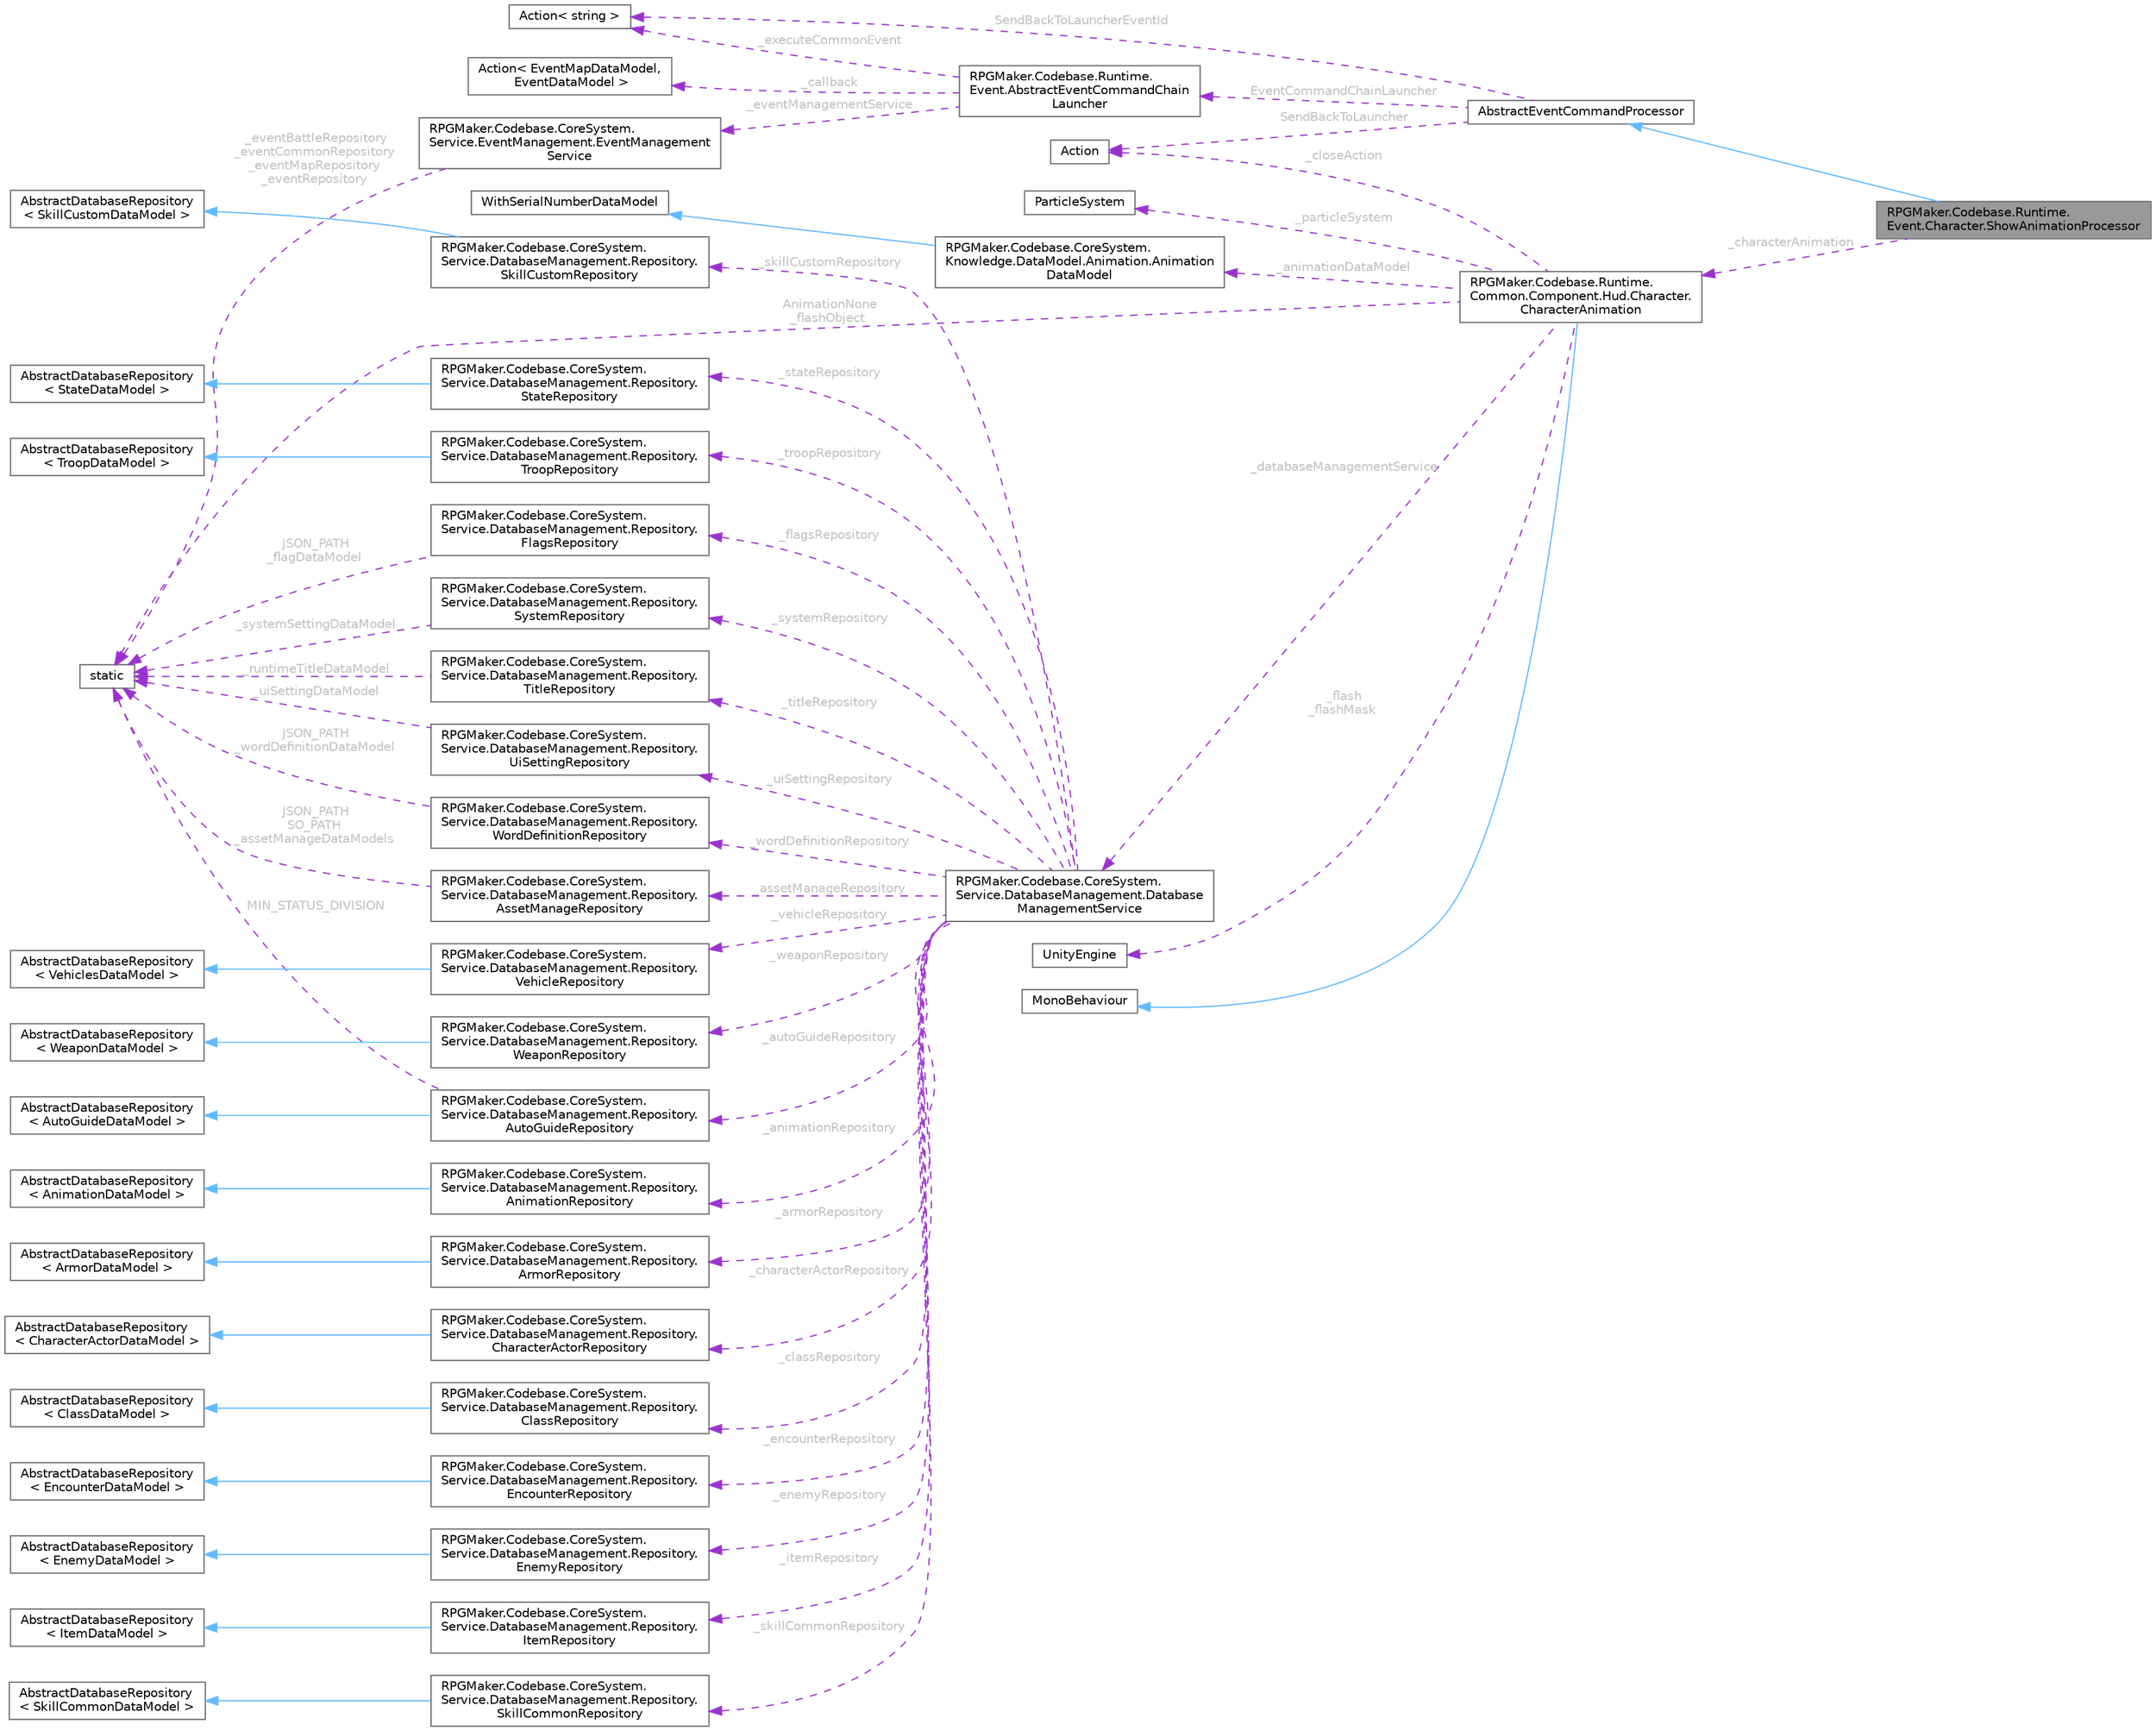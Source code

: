 digraph "RPGMaker.Codebase.Runtime.Event.Character.ShowAnimationProcessor"
{
 // LATEX_PDF_SIZE
  bgcolor="transparent";
  edge [fontname=Helvetica,fontsize=10,labelfontname=Helvetica,labelfontsize=10];
  node [fontname=Helvetica,fontsize=10,shape=box,height=0.2,width=0.4];
  rankdir="LR";
  Node1 [id="Node000001",label="RPGMaker.Codebase.Runtime.\lEvent.Character.ShowAnimationProcessor",height=0.2,width=0.4,color="gray40", fillcolor="grey60", style="filled", fontcolor="black",tooltip="😁 （※翻訳者追記） いわゆるプログラムで言う所の、インストラクション（Instruction；命令）だ。つまりこれは、アニメーション表示命令"];
  Node2 -> Node1 [id="edge1_Node000001_Node000002",dir="back",color="steelblue1",style="solid",tooltip=" "];
  Node2 [id="Node000002",label="AbstractEventCommandProcessor",height=0.2,width=0.4,color="gray40", fillcolor="white", style="filled",URL="$d9/de5/class_r_p_g_maker_1_1_codebase_1_1_runtime_1_1_event_1_1_abstract_event_command_processor.html",tooltip="（※翻訳者追記） いわゆるプログラムで言う所の、インストラクション（Instruction；命令）だ。その抽象クラス"];
  Node3 -> Node2 [id="edge2_Node000002_Node000003",dir="back",color="darkorchid3",style="dashed",tooltip=" ",label=" EventCommandChainLauncher",fontcolor="grey" ];
  Node3 [id="Node000003",label="RPGMaker.Codebase.Runtime.\lEvent.AbstractEventCommandChain\lLauncher",height=0.2,width=0.4,color="gray40", fillcolor="white", style="filled",URL="$d4/dd0/class_r_p_g_maker_1_1_codebase_1_1_runtime_1_1_event_1_1_abstract_event_command_chain_launcher.html",tooltip="イベントのChainLauncherの基底クラス"];
  Node4 -> Node3 [id="edge3_Node000003_Node000004",dir="back",color="darkorchid3",style="dashed",tooltip=" ",label=" _callback",fontcolor="grey" ];
  Node4 [id="Node000004",label="Action\< EventMapDataModel,\l EventDataModel \>",height=0.2,width=0.4,color="gray40", fillcolor="white", style="filled",tooltip=" "];
  Node5 -> Node3 [id="edge4_Node000003_Node000005",dir="back",color="darkorchid3",style="dashed",tooltip=" ",label=" _executeCommonEvent",fontcolor="grey" ];
  Node5 [id="Node000005",label="Action\< string \>",height=0.2,width=0.4,color="gray40", fillcolor="white", style="filled",tooltip=" "];
  Node6 -> Node3 [id="edge5_Node000003_Node000006",dir="back",color="darkorchid3",style="dashed",tooltip=" ",label=" _eventManagementService",fontcolor="grey" ];
  Node6 [id="Node000006",label="RPGMaker.Codebase.CoreSystem.\lService.EventManagement.EventManagement\lService",height=0.2,width=0.4,color="gray40", fillcolor="white", style="filled",URL="$d5/d7b/class_r_p_g_maker_1_1_codebase_1_1_core_system_1_1_service_1_1_event_management_1_1_event_management_service.html",tooltip="😁 イベント管理サービス"];
  Node7 -> Node6 [id="edge6_Node000006_Node000007",dir="back",color="darkorchid3",style="dashed",tooltip=" ",label=" _eventBattleRepository\n_eventCommonRepository\n_eventMapRepository\n_eventRepository",fontcolor="grey" ];
  Node7 [id="Node000007",label="static",height=0.2,width=0.4,color="gray40", fillcolor="white", style="filled",tooltip=" "];
  Node8 -> Node2 [id="edge7_Node000002_Node000008",dir="back",color="darkorchid3",style="dashed",tooltip=" ",label=" SendBackToLauncher",fontcolor="grey" ];
  Node8 [id="Node000008",label="Action",height=0.2,width=0.4,color="gray40", fillcolor="white", style="filled",tooltip=" "];
  Node5 -> Node2 [id="edge8_Node000002_Node000005",dir="back",color="darkorchid3",style="dashed",tooltip=" ",label=" SendBackToLauncherEventId",fontcolor="grey" ];
  Node9 -> Node1 [id="edge9_Node000001_Node000009",dir="back",color="darkorchid3",style="dashed",tooltip=" ",label=" _characterAnimation",fontcolor="grey" ];
  Node9 [id="Node000009",label="RPGMaker.Codebase.Runtime.\lCommon.Component.Hud.Character.\lCharacterAnimation",height=0.2,width=0.4,color="gray40", fillcolor="white", style="filled",URL="$d5/d20/class_r_p_g_maker_1_1_codebase_1_1_runtime_1_1_common_1_1_component_1_1_hud_1_1_character_1_1_character_animation.html",tooltip="😁 キャラクター・アニメーション"];
  Node10 -> Node9 [id="edge10_Node000009_Node000010",dir="back",color="steelblue1",style="solid",tooltip=" "];
  Node10 [id="Node000010",label="MonoBehaviour",height=0.2,width=0.4,color="gray40", fillcolor="white", style="filled",tooltip=" "];
  Node8 -> Node9 [id="edge11_Node000009_Node000008",dir="back",color="darkorchid3",style="dashed",tooltip=" ",label=" _closeAction",fontcolor="grey" ];
  Node11 -> Node9 [id="edge12_Node000009_Node000011",dir="back",color="darkorchid3",style="dashed",tooltip=" ",label=" _databaseManagementService",fontcolor="grey" ];
  Node11 [id="Node000011",label="RPGMaker.Codebase.CoreSystem.\lService.DatabaseManagement.Database\lManagementService",height=0.2,width=0.4,color="gray40", fillcolor="white", style="filled",URL="$db/db0/class_r_p_g_maker_1_1_codebase_1_1_core_system_1_1_service_1_1_database_management_1_1_database_management_service.html",tooltip="😁 データベース管理サービス"];
  Node12 -> Node11 [id="edge13_Node000011_Node000012",dir="back",color="darkorchid3",style="dashed",tooltip=" ",label=" _animationRepository",fontcolor="grey" ];
  Node12 [id="Node000012",label="RPGMaker.Codebase.CoreSystem.\lService.DatabaseManagement.Repository.\lAnimationRepository",height=0.2,width=0.4,color="gray40", fillcolor="white", style="filled",URL="$d5/deb/class_r_p_g_maker_1_1_codebase_1_1_core_system_1_1_service_1_1_database_management_1_1_repository_1_1_animation_repository.html",tooltip="😁 アニメーション置き場"];
  Node13 -> Node12 [id="edge14_Node000012_Node000013",dir="back",color="steelblue1",style="solid",tooltip=" "];
  Node13 [id="Node000013",label="AbstractDatabaseRepository\l\< AnimationDataModel \>",height=0.2,width=0.4,color="gray40", fillcolor="white", style="filled",tooltip=" "];
  Node14 -> Node11 [id="edge15_Node000011_Node000014",dir="back",color="darkorchid3",style="dashed",tooltip=" ",label=" _armorRepository",fontcolor="grey" ];
  Node14 [id="Node000014",label="RPGMaker.Codebase.CoreSystem.\lService.DatabaseManagement.Repository.\lArmorRepository",height=0.2,width=0.4,color="gray40", fillcolor="white", style="filled",URL="$d5/d5e/class_r_p_g_maker_1_1_codebase_1_1_core_system_1_1_service_1_1_database_management_1_1_repository_1_1_armor_repository.html",tooltip="😁 防具置き場"];
  Node15 -> Node14 [id="edge16_Node000014_Node000015",dir="back",color="steelblue1",style="solid",tooltip=" "];
  Node15 [id="Node000015",label="AbstractDatabaseRepository\l\< ArmorDataModel \>",height=0.2,width=0.4,color="gray40", fillcolor="white", style="filled",tooltip=" "];
  Node16 -> Node11 [id="edge17_Node000011_Node000016",dir="back",color="darkorchid3",style="dashed",tooltip=" ",label=" _assetManageRepository",fontcolor="grey" ];
  Node16 [id="Node000016",label="RPGMaker.Codebase.CoreSystem.\lService.DatabaseManagement.Repository.\lAssetManageRepository",height=0.2,width=0.4,color="gray40", fillcolor="white", style="filled",URL="$d7/db3/class_r_p_g_maker_1_1_codebase_1_1_core_system_1_1_service_1_1_database_management_1_1_repository_1_1_asset_manage_repository.html",tooltip="😁 資産管理置き場"];
  Node7 -> Node16 [id="edge18_Node000016_Node000007",dir="back",color="darkorchid3",style="dashed",tooltip=" ",label=" JSON_PATH\nSO_PATH\n_assetManageDataModels",fontcolor="grey" ];
  Node17 -> Node11 [id="edge19_Node000011_Node000017",dir="back",color="darkorchid3",style="dashed",tooltip=" ",label=" _autoGuideRepository",fontcolor="grey" ];
  Node17 [id="Node000017",label="RPGMaker.Codebase.CoreSystem.\lService.DatabaseManagement.Repository.\lAutoGuideRepository",height=0.2,width=0.4,color="gray40", fillcolor="white", style="filled",URL="$dc/d23/class_r_p_g_maker_1_1_codebase_1_1_core_system_1_1_service_1_1_database_management_1_1_repository_1_1_auto_guide_repository.html",tooltip="😁 自動ガイド置き場"];
  Node18 -> Node17 [id="edge20_Node000017_Node000018",dir="back",color="steelblue1",style="solid",tooltip=" "];
  Node18 [id="Node000018",label="AbstractDatabaseRepository\l\< AutoGuideDataModel \>",height=0.2,width=0.4,color="gray40", fillcolor="white", style="filled",tooltip=" "];
  Node7 -> Node17 [id="edge21_Node000017_Node000007",dir="back",color="darkorchid3",style="dashed",tooltip=" ",label=" MIN_STATUS_DIVISION",fontcolor="grey" ];
  Node19 -> Node11 [id="edge22_Node000011_Node000019",dir="back",color="darkorchid3",style="dashed",tooltip=" ",label=" _characterActorRepository",fontcolor="grey" ];
  Node19 [id="Node000019",label="RPGMaker.Codebase.CoreSystem.\lService.DatabaseManagement.Repository.\lCharacterActorRepository",height=0.2,width=0.4,color="gray40", fillcolor="white", style="filled",URL="$dc/d27/class_r_p_g_maker_1_1_codebase_1_1_core_system_1_1_service_1_1_database_management_1_1_repositor67544213d6af3013901ca89c3e4d5d21.html",tooltip="😁 キャラクター・アクター置き場"];
  Node20 -> Node19 [id="edge23_Node000019_Node000020",dir="back",color="steelblue1",style="solid",tooltip=" "];
  Node20 [id="Node000020",label="AbstractDatabaseRepository\l\< CharacterActorDataModel \>",height=0.2,width=0.4,color="gray40", fillcolor="white", style="filled",tooltip=" "];
  Node21 -> Node11 [id="edge24_Node000011_Node000021",dir="back",color="darkorchid3",style="dashed",tooltip=" ",label=" _classRepository",fontcolor="grey" ];
  Node21 [id="Node000021",label="RPGMaker.Codebase.CoreSystem.\lService.DatabaseManagement.Repository.\lClassRepository",height=0.2,width=0.4,color="gray40", fillcolor="white", style="filled",URL="$d5/df3/class_r_p_g_maker_1_1_codebase_1_1_core_system_1_1_service_1_1_database_management_1_1_repository_1_1_class_repository.html",tooltip="😁 クラス置き場"];
  Node22 -> Node21 [id="edge25_Node000021_Node000022",dir="back",color="steelblue1",style="solid",tooltip=" "];
  Node22 [id="Node000022",label="AbstractDatabaseRepository\l\< ClassDataModel \>",height=0.2,width=0.4,color="gray40", fillcolor="white", style="filled",tooltip=" "];
  Node23 -> Node11 [id="edge26_Node000011_Node000023",dir="back",color="darkorchid3",style="dashed",tooltip=" ",label=" _encounterRepository",fontcolor="grey" ];
  Node23 [id="Node000023",label="RPGMaker.Codebase.CoreSystem.\lService.DatabaseManagement.Repository.\lEncounterRepository",height=0.2,width=0.4,color="gray40", fillcolor="white", style="filled",URL="$d3/dae/class_r_p_g_maker_1_1_codebase_1_1_core_system_1_1_service_1_1_database_management_1_1_repository_1_1_encounter_repository.html",tooltip="😁 遭遇置き場"];
  Node24 -> Node23 [id="edge27_Node000023_Node000024",dir="back",color="steelblue1",style="solid",tooltip=" "];
  Node24 [id="Node000024",label="AbstractDatabaseRepository\l\< EncounterDataModel \>",height=0.2,width=0.4,color="gray40", fillcolor="white", style="filled",tooltip=" "];
  Node25 -> Node11 [id="edge28_Node000011_Node000025",dir="back",color="darkorchid3",style="dashed",tooltip=" ",label=" _enemyRepository",fontcolor="grey" ];
  Node25 [id="Node000025",label="RPGMaker.Codebase.CoreSystem.\lService.DatabaseManagement.Repository.\lEnemyRepository",height=0.2,width=0.4,color="gray40", fillcolor="white", style="filled",URL="$d4/d59/class_r_p_g_maker_1_1_codebase_1_1_core_system_1_1_service_1_1_database_management_1_1_repository_1_1_enemy_repository.html",tooltip="😁 敵置き場"];
  Node26 -> Node25 [id="edge29_Node000025_Node000026",dir="back",color="steelblue1",style="solid",tooltip=" "];
  Node26 [id="Node000026",label="AbstractDatabaseRepository\l\< EnemyDataModel \>",height=0.2,width=0.4,color="gray40", fillcolor="white", style="filled",tooltip=" "];
  Node27 -> Node11 [id="edge30_Node000011_Node000027",dir="back",color="darkorchid3",style="dashed",tooltip=" ",label=" _flagsRepository",fontcolor="grey" ];
  Node27 [id="Node000027",label="RPGMaker.Codebase.CoreSystem.\lService.DatabaseManagement.Repository.\lFlagsRepository",height=0.2,width=0.4,color="gray40", fillcolor="white", style="filled",URL="$dd/db4/class_r_p_g_maker_1_1_codebase_1_1_core_system_1_1_service_1_1_database_management_1_1_repository_1_1_flags_repository.html",tooltip="😁 フラグ置き場"];
  Node7 -> Node27 [id="edge31_Node000027_Node000007",dir="back",color="darkorchid3",style="dashed",tooltip=" ",label=" JSON_PATH\n_flagDataModel",fontcolor="grey" ];
  Node28 -> Node11 [id="edge32_Node000011_Node000028",dir="back",color="darkorchid3",style="dashed",tooltip=" ",label=" _itemRepository",fontcolor="grey" ];
  Node28 [id="Node000028",label="RPGMaker.Codebase.CoreSystem.\lService.DatabaseManagement.Repository.\lItemRepository",height=0.2,width=0.4,color="gray40", fillcolor="white", style="filled",URL="$dd/d1d/class_r_p_g_maker_1_1_codebase_1_1_core_system_1_1_service_1_1_database_management_1_1_repository_1_1_item_repository.html",tooltip="😁 アイテム置き場"];
  Node29 -> Node28 [id="edge33_Node000028_Node000029",dir="back",color="steelblue1",style="solid",tooltip=" "];
  Node29 [id="Node000029",label="AbstractDatabaseRepository\l\< ItemDataModel \>",height=0.2,width=0.4,color="gray40", fillcolor="white", style="filled",tooltip=" "];
  Node30 -> Node11 [id="edge34_Node000011_Node000030",dir="back",color="darkorchid3",style="dashed",tooltip=" ",label=" _skillCommonRepository",fontcolor="grey" ];
  Node30 [id="Node000030",label="RPGMaker.Codebase.CoreSystem.\lService.DatabaseManagement.Repository.\lSkillCommonRepository",height=0.2,width=0.4,color="gray40", fillcolor="white", style="filled",URL="$da/d52/class_r_p_g_maker_1_1_codebase_1_1_core_system_1_1_service_1_1_database_management_1_1_repository_1_1_skill_common_repository.html",tooltip="😁 スキル共通置き場"];
  Node31 -> Node30 [id="edge35_Node000030_Node000031",dir="back",color="steelblue1",style="solid",tooltip=" "];
  Node31 [id="Node000031",label="AbstractDatabaseRepository\l\< SkillCommonDataModel \>",height=0.2,width=0.4,color="gray40", fillcolor="white", style="filled",tooltip=" "];
  Node32 -> Node11 [id="edge36_Node000011_Node000032",dir="back",color="darkorchid3",style="dashed",tooltip=" ",label=" _skillCustomRepository",fontcolor="grey" ];
  Node32 [id="Node000032",label="RPGMaker.Codebase.CoreSystem.\lService.DatabaseManagement.Repository.\lSkillCustomRepository",height=0.2,width=0.4,color="gray40", fillcolor="white", style="filled",URL="$df/d9d/class_r_p_g_maker_1_1_codebase_1_1_core_system_1_1_service_1_1_database_management_1_1_repository_1_1_skill_custom_repository.html",tooltip="😁 スキル・カスタム置き場"];
  Node33 -> Node32 [id="edge37_Node000032_Node000033",dir="back",color="steelblue1",style="solid",tooltip=" "];
  Node33 [id="Node000033",label="AbstractDatabaseRepository\l\< SkillCustomDataModel \>",height=0.2,width=0.4,color="gray40", fillcolor="white", style="filled",tooltip=" "];
  Node34 -> Node11 [id="edge38_Node000011_Node000034",dir="back",color="darkorchid3",style="dashed",tooltip=" ",label=" _stateRepository",fontcolor="grey" ];
  Node34 [id="Node000034",label="RPGMaker.Codebase.CoreSystem.\lService.DatabaseManagement.Repository.\lStateRepository",height=0.2,width=0.4,color="gray40", fillcolor="white", style="filled",URL="$d0/d34/class_r_p_g_maker_1_1_codebase_1_1_core_system_1_1_service_1_1_database_management_1_1_repository_1_1_state_repository.html",tooltip="😁 状態置き場"];
  Node35 -> Node34 [id="edge39_Node000034_Node000035",dir="back",color="steelblue1",style="solid",tooltip=" "];
  Node35 [id="Node000035",label="AbstractDatabaseRepository\l\< StateDataModel \>",height=0.2,width=0.4,color="gray40", fillcolor="white", style="filled",tooltip=" "];
  Node36 -> Node11 [id="edge40_Node000011_Node000036",dir="back",color="darkorchid3",style="dashed",tooltip=" ",label=" _systemRepository",fontcolor="grey" ];
  Node36 [id="Node000036",label="RPGMaker.Codebase.CoreSystem.\lService.DatabaseManagement.Repository.\lSystemRepository",height=0.2,width=0.4,color="gray40", fillcolor="white", style="filled",URL="$d6/d55/class_r_p_g_maker_1_1_codebase_1_1_core_system_1_1_service_1_1_database_management_1_1_repository_1_1_system_repository.html",tooltip="😁 システム置き場"];
  Node7 -> Node36 [id="edge41_Node000036_Node000007",dir="back",color="darkorchid3",style="dashed",tooltip=" ",label=" _systemSettingDataModel",fontcolor="grey" ];
  Node37 -> Node11 [id="edge42_Node000011_Node000037",dir="back",color="darkorchid3",style="dashed",tooltip=" ",label=" _titleRepository",fontcolor="grey" ];
  Node37 [id="Node000037",label="RPGMaker.Codebase.CoreSystem.\lService.DatabaseManagement.Repository.\lTitleRepository",height=0.2,width=0.4,color="gray40", fillcolor="white", style="filled",URL="$d6/d61/class_r_p_g_maker_1_1_codebase_1_1_core_system_1_1_service_1_1_database_management_1_1_repository_1_1_title_repository.html",tooltip="😁 タイトル置き場"];
  Node7 -> Node37 [id="edge43_Node000037_Node000007",dir="back",color="darkorchid3",style="dashed",tooltip=" ",label=" _runtimeTitleDataModel",fontcolor="grey" ];
  Node38 -> Node11 [id="edge44_Node000011_Node000038",dir="back",color="darkorchid3",style="dashed",tooltip=" ",label=" _troopRepository",fontcolor="grey" ];
  Node38 [id="Node000038",label="RPGMaker.Codebase.CoreSystem.\lService.DatabaseManagement.Repository.\lTroopRepository",height=0.2,width=0.4,color="gray40", fillcolor="white", style="filled",URL="$d6/d3e/class_r_p_g_maker_1_1_codebase_1_1_core_system_1_1_service_1_1_database_management_1_1_repository_1_1_troop_repository.html",tooltip="😁 部隊置き場"];
  Node39 -> Node38 [id="edge45_Node000038_Node000039",dir="back",color="steelblue1",style="solid",tooltip=" "];
  Node39 [id="Node000039",label="AbstractDatabaseRepository\l\< TroopDataModel \>",height=0.2,width=0.4,color="gray40", fillcolor="white", style="filled",tooltip=" "];
  Node40 -> Node11 [id="edge46_Node000011_Node000040",dir="back",color="darkorchid3",style="dashed",tooltip=" ",label=" _uiSettingRepository",fontcolor="grey" ];
  Node40 [id="Node000040",label="RPGMaker.Codebase.CoreSystem.\lService.DatabaseManagement.Repository.\lUiSettingRepository",height=0.2,width=0.4,color="gray40", fillcolor="white", style="filled",URL="$de/d41/class_r_p_g_maker_1_1_codebase_1_1_core_system_1_1_service_1_1_database_management_1_1_repository_1_1_ui_setting_repository.html",tooltip="😁 ユーザー・インターフェース設定置き場"];
  Node7 -> Node40 [id="edge47_Node000040_Node000007",dir="back",color="darkorchid3",style="dashed",tooltip=" ",label=" _uiSettingDataModel",fontcolor="grey" ];
  Node41 -> Node11 [id="edge48_Node000011_Node000041",dir="back",color="darkorchid3",style="dashed",tooltip=" ",label=" _vehicleRepository",fontcolor="grey" ];
  Node41 [id="Node000041",label="RPGMaker.Codebase.CoreSystem.\lService.DatabaseManagement.Repository.\lVehicleRepository",height=0.2,width=0.4,color="gray40", fillcolor="white", style="filled",URL="$dc/dcd/class_r_p_g_maker_1_1_codebase_1_1_core_system_1_1_service_1_1_database_management_1_1_repository_1_1_vehicle_repository.html",tooltip="😁 乗り物置き場"];
  Node42 -> Node41 [id="edge49_Node000041_Node000042",dir="back",color="steelblue1",style="solid",tooltip=" "];
  Node42 [id="Node000042",label="AbstractDatabaseRepository\l\< VehiclesDataModel \>",height=0.2,width=0.4,color="gray40", fillcolor="white", style="filled",tooltip=" "];
  Node43 -> Node11 [id="edge50_Node000011_Node000043",dir="back",color="darkorchid3",style="dashed",tooltip=" ",label=" _weaponRepository",fontcolor="grey" ];
  Node43 [id="Node000043",label="RPGMaker.Codebase.CoreSystem.\lService.DatabaseManagement.Repository.\lWeaponRepository",height=0.2,width=0.4,color="gray40", fillcolor="white", style="filled",URL="$de/d23/class_r_p_g_maker_1_1_codebase_1_1_core_system_1_1_service_1_1_database_management_1_1_repository_1_1_weapon_repository.html",tooltip="😁 武器置き場"];
  Node44 -> Node43 [id="edge51_Node000043_Node000044",dir="back",color="steelblue1",style="solid",tooltip=" "];
  Node44 [id="Node000044",label="AbstractDatabaseRepository\l\< WeaponDataModel \>",height=0.2,width=0.4,color="gray40", fillcolor="white", style="filled",tooltip=" "];
  Node45 -> Node11 [id="edge52_Node000011_Node000045",dir="back",color="darkorchid3",style="dashed",tooltip=" ",label=" _wordDefinitionRepository",fontcolor="grey" ];
  Node45 [id="Node000045",label="RPGMaker.Codebase.CoreSystem.\lService.DatabaseManagement.Repository.\lWordDefinitionRepository",height=0.2,width=0.4,color="gray40", fillcolor="white", style="filled",URL="$d0/d25/class_r_p_g_maker_1_1_codebase_1_1_core_system_1_1_service_1_1_database_management_1_1_repositor810f9e3871d1afeaa788d9c5df5cdd13.html",tooltip="😁 単語定義置き場"];
  Node7 -> Node45 [id="edge53_Node000045_Node000007",dir="back",color="darkorchid3",style="dashed",tooltip=" ",label=" JSON_PATH\n_wordDefinitionDataModel",fontcolor="grey" ];
  Node46 -> Node9 [id="edge54_Node000009_Node000046",dir="back",color="darkorchid3",style="dashed",tooltip=" ",label=" _particleSystem",fontcolor="grey" ];
  Node46 [id="Node000046",label="ParticleSystem",height=0.2,width=0.4,color="gray40", fillcolor="white", style="filled",tooltip=" "];
  Node47 -> Node9 [id="edge55_Node000009_Node000047",dir="back",color="darkorchid3",style="dashed",tooltip=" ",label=" _animationDataModel",fontcolor="grey" ];
  Node47 [id="Node000047",label="RPGMaker.Codebase.CoreSystem.\lKnowledge.DataModel.Animation.Animation\lDataModel",height=0.2,width=0.4,color="gray40", fillcolor="white", style="filled",URL="$db/dab/class_r_p_g_maker_1_1_codebase_1_1_core_system_1_1_knowledge_1_1_data_model_1_1_animation_1_1_animation_data_model.html",tooltip="😁 アニメーション・データ・モデル"];
  Node48 -> Node47 [id="edge56_Node000047_Node000048",dir="back",color="steelblue1",style="solid",tooltip=" "];
  Node48 [id="Node000048",label="WithSerialNumberDataModel",height=0.2,width=0.4,color="gray40", fillcolor="white", style="filled",tooltip=" "];
  Node7 -> Node9 [id="edge57_Node000009_Node000007",dir="back",color="darkorchid3",style="dashed",tooltip=" ",label=" AnimationNone\n_flashObject",fontcolor="grey" ];
  Node49 -> Node9 [id="edge58_Node000009_Node000049",dir="back",color="darkorchid3",style="dashed",tooltip=" ",label=" _flash\n_flashMask",fontcolor="grey" ];
  Node49 [id="Node000049",label="UnityEngine",height=0.2,width=0.4,color="gray40", fillcolor="white", style="filled",tooltip=" "];
}
